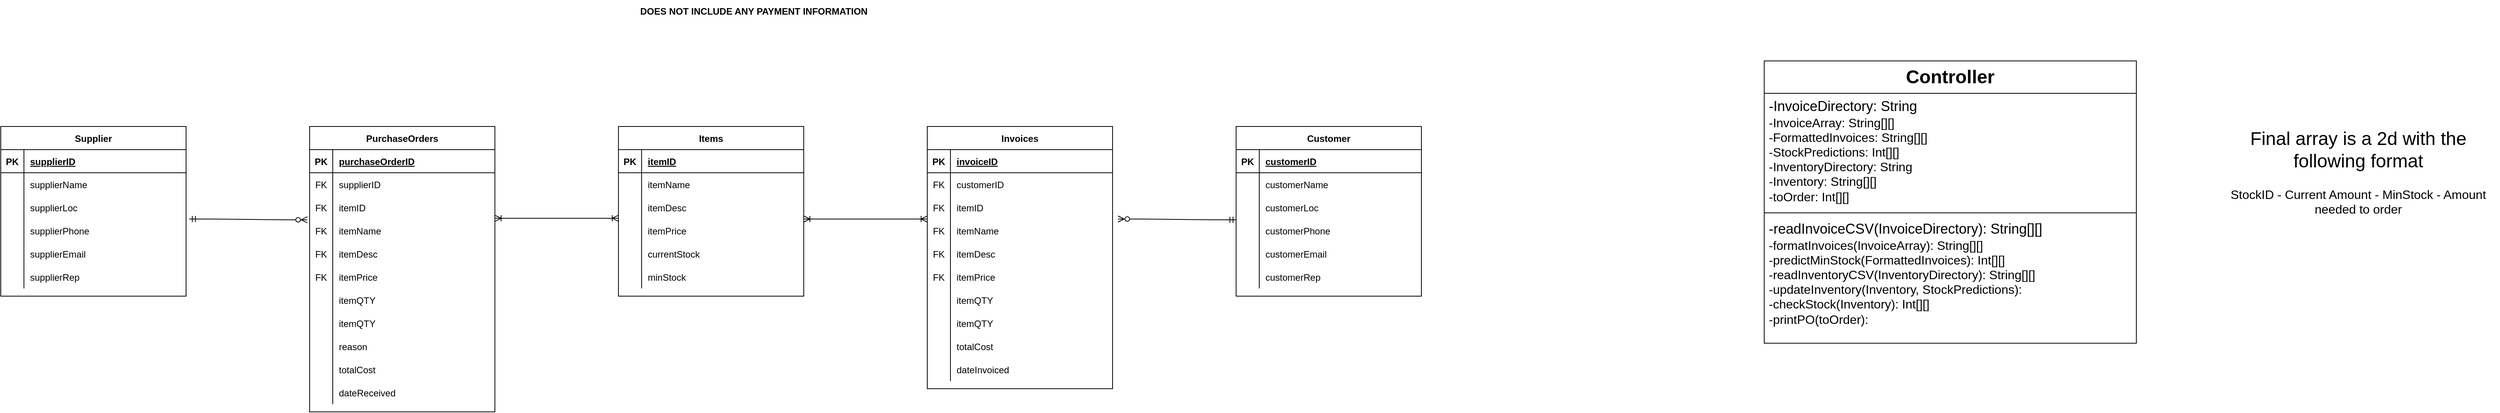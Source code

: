 <mxfile version="24.0.1" type="device">
  <diagram id="R2lEEEUBdFMjLlhIrx00" name="Page-1">
    <mxGraphModel dx="2721" dy="948" grid="0" gridSize="10" guides="1" tooltips="1" connect="1" arrows="1" fold="1" page="0" pageScale="1" pageWidth="850" pageHeight="1100" math="0" shadow="0" extFonts="Permanent Marker^https://fonts.googleapis.com/css?family=Permanent+Marker">
      <root>
        <mxCell id="0" />
        <mxCell id="1" parent="0" />
        <mxCell id="C-vyLk0tnHw3VtMMgP7b-2" value="PurchaseOrders" style="shape=table;startSize=30;container=1;collapsible=1;childLayout=tableLayout;fixedRows=1;rowLines=0;fontStyle=1;align=center;resizeLast=1;" parent="1" vertex="1">
          <mxGeometry x="-200" y="280" width="240" height="370" as="geometry" />
        </mxCell>
        <mxCell id="C-vyLk0tnHw3VtMMgP7b-3" value="" style="shape=partialRectangle;collapsible=0;dropTarget=0;pointerEvents=0;fillColor=none;points=[[0,0.5],[1,0.5]];portConstraint=eastwest;top=0;left=0;right=0;bottom=1;" parent="C-vyLk0tnHw3VtMMgP7b-2" vertex="1">
          <mxGeometry y="30" width="240" height="30" as="geometry" />
        </mxCell>
        <mxCell id="C-vyLk0tnHw3VtMMgP7b-4" value="PK" style="shape=partialRectangle;overflow=hidden;connectable=0;fillColor=none;top=0;left=0;bottom=0;right=0;fontStyle=1;" parent="C-vyLk0tnHw3VtMMgP7b-3" vertex="1">
          <mxGeometry width="30" height="30" as="geometry">
            <mxRectangle width="30" height="30" as="alternateBounds" />
          </mxGeometry>
        </mxCell>
        <mxCell id="C-vyLk0tnHw3VtMMgP7b-5" value="purchaseOrderID" style="shape=partialRectangle;overflow=hidden;connectable=0;fillColor=none;top=0;left=0;bottom=0;right=0;align=left;spacingLeft=6;fontStyle=5;" parent="C-vyLk0tnHw3VtMMgP7b-3" vertex="1">
          <mxGeometry x="30" width="210" height="30" as="geometry">
            <mxRectangle width="210" height="30" as="alternateBounds" />
          </mxGeometry>
        </mxCell>
        <mxCell id="C-vyLk0tnHw3VtMMgP7b-6" value="" style="shape=partialRectangle;collapsible=0;dropTarget=0;pointerEvents=0;fillColor=none;points=[[0,0.5],[1,0.5]];portConstraint=eastwest;top=0;left=0;right=0;bottom=0;" parent="C-vyLk0tnHw3VtMMgP7b-2" vertex="1">
          <mxGeometry y="60" width="240" height="30" as="geometry" />
        </mxCell>
        <mxCell id="C-vyLk0tnHw3VtMMgP7b-7" value="FK" style="shape=partialRectangle;overflow=hidden;connectable=0;fillColor=none;top=0;left=0;bottom=0;right=0;" parent="C-vyLk0tnHw3VtMMgP7b-6" vertex="1">
          <mxGeometry width="30" height="30" as="geometry">
            <mxRectangle width="30" height="30" as="alternateBounds" />
          </mxGeometry>
        </mxCell>
        <mxCell id="C-vyLk0tnHw3VtMMgP7b-8" value="supplierID" style="shape=partialRectangle;overflow=hidden;connectable=0;fillColor=none;top=0;left=0;bottom=0;right=0;align=left;spacingLeft=6;" parent="C-vyLk0tnHw3VtMMgP7b-6" vertex="1">
          <mxGeometry x="30" width="210" height="30" as="geometry">
            <mxRectangle width="210" height="30" as="alternateBounds" />
          </mxGeometry>
        </mxCell>
        <mxCell id="C-vyLk0tnHw3VtMMgP7b-9" value="" style="shape=partialRectangle;collapsible=0;dropTarget=0;pointerEvents=0;fillColor=none;points=[[0,0.5],[1,0.5]];portConstraint=eastwest;top=0;left=0;right=0;bottom=0;" parent="C-vyLk0tnHw3VtMMgP7b-2" vertex="1">
          <mxGeometry y="90" width="240" height="30" as="geometry" />
        </mxCell>
        <mxCell id="C-vyLk0tnHw3VtMMgP7b-10" value="FK" style="shape=partialRectangle;overflow=hidden;connectable=0;fillColor=none;top=0;left=0;bottom=0;right=0;" parent="C-vyLk0tnHw3VtMMgP7b-9" vertex="1">
          <mxGeometry width="30" height="30" as="geometry">
            <mxRectangle width="30" height="30" as="alternateBounds" />
          </mxGeometry>
        </mxCell>
        <mxCell id="C-vyLk0tnHw3VtMMgP7b-11" value="itemID" style="shape=partialRectangle;overflow=hidden;connectable=0;fillColor=none;top=0;left=0;bottom=0;right=0;align=left;spacingLeft=6;" parent="C-vyLk0tnHw3VtMMgP7b-9" vertex="1">
          <mxGeometry x="30" width="210" height="30" as="geometry">
            <mxRectangle width="210" height="30" as="alternateBounds" />
          </mxGeometry>
        </mxCell>
        <mxCell id="b_VB6XZbscGjYe3GEdzz-50" value="" style="shape=partialRectangle;collapsible=0;dropTarget=0;pointerEvents=0;fillColor=none;points=[[0,0.5],[1,0.5]];portConstraint=eastwest;top=0;left=0;right=0;bottom=0;" parent="C-vyLk0tnHw3VtMMgP7b-2" vertex="1">
          <mxGeometry y="120" width="240" height="30" as="geometry" />
        </mxCell>
        <mxCell id="b_VB6XZbscGjYe3GEdzz-51" value="FK" style="shape=partialRectangle;overflow=hidden;connectable=0;fillColor=none;top=0;left=0;bottom=0;right=0;" parent="b_VB6XZbscGjYe3GEdzz-50" vertex="1">
          <mxGeometry width="30" height="30" as="geometry">
            <mxRectangle width="30" height="30" as="alternateBounds" />
          </mxGeometry>
        </mxCell>
        <mxCell id="b_VB6XZbscGjYe3GEdzz-52" value="itemName" style="shape=partialRectangle;overflow=hidden;connectable=0;fillColor=none;top=0;left=0;bottom=0;right=0;align=left;spacingLeft=6;" parent="b_VB6XZbscGjYe3GEdzz-50" vertex="1">
          <mxGeometry x="30" width="210" height="30" as="geometry">
            <mxRectangle width="210" height="30" as="alternateBounds" />
          </mxGeometry>
        </mxCell>
        <mxCell id="b_VB6XZbscGjYe3GEdzz-53" value="" style="shape=partialRectangle;collapsible=0;dropTarget=0;pointerEvents=0;fillColor=none;points=[[0,0.5],[1,0.5]];portConstraint=eastwest;top=0;left=0;right=0;bottom=0;" parent="C-vyLk0tnHw3VtMMgP7b-2" vertex="1">
          <mxGeometry y="150" width="240" height="30" as="geometry" />
        </mxCell>
        <mxCell id="b_VB6XZbscGjYe3GEdzz-54" value="FK" style="shape=partialRectangle;overflow=hidden;connectable=0;fillColor=none;top=0;left=0;bottom=0;right=0;" parent="b_VB6XZbscGjYe3GEdzz-53" vertex="1">
          <mxGeometry width="30" height="30" as="geometry">
            <mxRectangle width="30" height="30" as="alternateBounds" />
          </mxGeometry>
        </mxCell>
        <mxCell id="b_VB6XZbscGjYe3GEdzz-55" value="itemDesc" style="shape=partialRectangle;overflow=hidden;connectable=0;fillColor=none;top=0;left=0;bottom=0;right=0;align=left;spacingLeft=6;" parent="b_VB6XZbscGjYe3GEdzz-53" vertex="1">
          <mxGeometry x="30" width="210" height="30" as="geometry">
            <mxRectangle width="210" height="30" as="alternateBounds" />
          </mxGeometry>
        </mxCell>
        <mxCell id="b_VB6XZbscGjYe3GEdzz-112" value="" style="shape=partialRectangle;collapsible=0;dropTarget=0;pointerEvents=0;fillColor=none;points=[[0,0.5],[1,0.5]];portConstraint=eastwest;top=0;left=0;right=0;bottom=0;" parent="C-vyLk0tnHw3VtMMgP7b-2" vertex="1">
          <mxGeometry y="180" width="240" height="30" as="geometry" />
        </mxCell>
        <mxCell id="b_VB6XZbscGjYe3GEdzz-113" value="FK" style="shape=partialRectangle;overflow=hidden;connectable=0;fillColor=none;top=0;left=0;bottom=0;right=0;" parent="b_VB6XZbscGjYe3GEdzz-112" vertex="1">
          <mxGeometry width="30" height="30" as="geometry">
            <mxRectangle width="30" height="30" as="alternateBounds" />
          </mxGeometry>
        </mxCell>
        <mxCell id="b_VB6XZbscGjYe3GEdzz-114" value="itemPrice" style="shape=partialRectangle;overflow=hidden;connectable=0;fillColor=none;top=0;left=0;bottom=0;right=0;align=left;spacingLeft=6;" parent="b_VB6XZbscGjYe3GEdzz-112" vertex="1">
          <mxGeometry x="30" width="210" height="30" as="geometry">
            <mxRectangle width="210" height="30" as="alternateBounds" />
          </mxGeometry>
        </mxCell>
        <mxCell id="b_VB6XZbscGjYe3GEdzz-56" value="" style="shape=partialRectangle;collapsible=0;dropTarget=0;pointerEvents=0;fillColor=none;points=[[0,0.5],[1,0.5]];portConstraint=eastwest;top=0;left=0;right=0;bottom=0;" parent="C-vyLk0tnHw3VtMMgP7b-2" vertex="1">
          <mxGeometry y="210" width="240" height="30" as="geometry" />
        </mxCell>
        <mxCell id="b_VB6XZbscGjYe3GEdzz-57" value="" style="shape=partialRectangle;overflow=hidden;connectable=0;fillColor=none;top=0;left=0;bottom=0;right=0;" parent="b_VB6XZbscGjYe3GEdzz-56" vertex="1">
          <mxGeometry width="30" height="30" as="geometry">
            <mxRectangle width="30" height="30" as="alternateBounds" />
          </mxGeometry>
        </mxCell>
        <mxCell id="b_VB6XZbscGjYe3GEdzz-58" value="itemQTY" style="shape=partialRectangle;overflow=hidden;connectable=0;fillColor=none;top=0;left=0;bottom=0;right=0;align=left;spacingLeft=6;" parent="b_VB6XZbscGjYe3GEdzz-56" vertex="1">
          <mxGeometry x="30" width="210" height="30" as="geometry">
            <mxRectangle width="210" height="30" as="alternateBounds" />
          </mxGeometry>
        </mxCell>
        <mxCell id="b_VB6XZbscGjYe3GEdzz-59" value="" style="shape=partialRectangle;collapsible=0;dropTarget=0;pointerEvents=0;fillColor=none;points=[[0,0.5],[1,0.5]];portConstraint=eastwest;top=0;left=0;right=0;bottom=0;" parent="C-vyLk0tnHw3VtMMgP7b-2" vertex="1">
          <mxGeometry y="240" width="240" height="30" as="geometry" />
        </mxCell>
        <mxCell id="b_VB6XZbscGjYe3GEdzz-60" value="" style="shape=partialRectangle;overflow=hidden;connectable=0;fillColor=none;top=0;left=0;bottom=0;right=0;" parent="b_VB6XZbscGjYe3GEdzz-59" vertex="1">
          <mxGeometry width="30" height="30" as="geometry">
            <mxRectangle width="30" height="30" as="alternateBounds" />
          </mxGeometry>
        </mxCell>
        <mxCell id="b_VB6XZbscGjYe3GEdzz-61" value="itemQTY" style="shape=partialRectangle;overflow=hidden;connectable=0;fillColor=none;top=0;left=0;bottom=0;right=0;align=left;spacingLeft=6;" parent="b_VB6XZbscGjYe3GEdzz-59" vertex="1">
          <mxGeometry x="30" width="210" height="30" as="geometry">
            <mxRectangle width="210" height="30" as="alternateBounds" />
          </mxGeometry>
        </mxCell>
        <mxCell id="b_VB6XZbscGjYe3GEdzz-62" value="" style="shape=partialRectangle;collapsible=0;dropTarget=0;pointerEvents=0;fillColor=none;points=[[0,0.5],[1,0.5]];portConstraint=eastwest;top=0;left=0;right=0;bottom=0;" parent="C-vyLk0tnHw3VtMMgP7b-2" vertex="1">
          <mxGeometry y="270" width="240" height="30" as="geometry" />
        </mxCell>
        <mxCell id="b_VB6XZbscGjYe3GEdzz-63" value="" style="shape=partialRectangle;overflow=hidden;connectable=0;fillColor=none;top=0;left=0;bottom=0;right=0;" parent="b_VB6XZbscGjYe3GEdzz-62" vertex="1">
          <mxGeometry width="30" height="30" as="geometry">
            <mxRectangle width="30" height="30" as="alternateBounds" />
          </mxGeometry>
        </mxCell>
        <mxCell id="b_VB6XZbscGjYe3GEdzz-64" value="reason" style="shape=partialRectangle;overflow=hidden;connectable=0;fillColor=none;top=0;left=0;bottom=0;right=0;align=left;spacingLeft=6;" parent="b_VB6XZbscGjYe3GEdzz-62" vertex="1">
          <mxGeometry x="30" width="210" height="30" as="geometry">
            <mxRectangle width="210" height="30" as="alternateBounds" />
          </mxGeometry>
        </mxCell>
        <mxCell id="b_VB6XZbscGjYe3GEdzz-115" value="" style="shape=partialRectangle;collapsible=0;dropTarget=0;pointerEvents=0;fillColor=none;points=[[0,0.5],[1,0.5]];portConstraint=eastwest;top=0;left=0;right=0;bottom=0;" parent="C-vyLk0tnHw3VtMMgP7b-2" vertex="1">
          <mxGeometry y="300" width="240" height="30" as="geometry" />
        </mxCell>
        <mxCell id="b_VB6XZbscGjYe3GEdzz-116" value="" style="shape=partialRectangle;overflow=hidden;connectable=0;fillColor=none;top=0;left=0;bottom=0;right=0;" parent="b_VB6XZbscGjYe3GEdzz-115" vertex="1">
          <mxGeometry width="30" height="30" as="geometry">
            <mxRectangle width="30" height="30" as="alternateBounds" />
          </mxGeometry>
        </mxCell>
        <mxCell id="b_VB6XZbscGjYe3GEdzz-117" value="totalCost" style="shape=partialRectangle;overflow=hidden;connectable=0;fillColor=none;top=0;left=0;bottom=0;right=0;align=left;spacingLeft=6;" parent="b_VB6XZbscGjYe3GEdzz-115" vertex="1">
          <mxGeometry x="30" width="210" height="30" as="geometry">
            <mxRectangle width="210" height="30" as="alternateBounds" />
          </mxGeometry>
        </mxCell>
        <mxCell id="b_VB6XZbscGjYe3GEdzz-65" value="" style="shape=partialRectangle;collapsible=0;dropTarget=0;pointerEvents=0;fillColor=none;points=[[0,0.5],[1,0.5]];portConstraint=eastwest;top=0;left=0;right=0;bottom=0;" parent="C-vyLk0tnHw3VtMMgP7b-2" vertex="1">
          <mxGeometry y="330" width="240" height="30" as="geometry" />
        </mxCell>
        <mxCell id="b_VB6XZbscGjYe3GEdzz-66" value="" style="shape=partialRectangle;overflow=hidden;connectable=0;fillColor=none;top=0;left=0;bottom=0;right=0;" parent="b_VB6XZbscGjYe3GEdzz-65" vertex="1">
          <mxGeometry width="30" height="30" as="geometry">
            <mxRectangle width="30" height="30" as="alternateBounds" />
          </mxGeometry>
        </mxCell>
        <mxCell id="b_VB6XZbscGjYe3GEdzz-67" value="dateReceived" style="shape=partialRectangle;overflow=hidden;connectable=0;fillColor=none;top=0;left=0;bottom=0;right=0;align=left;spacingLeft=6;" parent="b_VB6XZbscGjYe3GEdzz-65" vertex="1">
          <mxGeometry x="30" width="210" height="30" as="geometry">
            <mxRectangle width="210" height="30" as="alternateBounds" />
          </mxGeometry>
        </mxCell>
        <mxCell id="C-vyLk0tnHw3VtMMgP7b-13" value="Items" style="shape=table;startSize=30;container=1;collapsible=1;childLayout=tableLayout;fixedRows=1;rowLines=0;fontStyle=1;align=center;resizeLast=1;" parent="1" vertex="1">
          <mxGeometry x="200" y="280" width="240" height="220" as="geometry" />
        </mxCell>
        <mxCell id="C-vyLk0tnHw3VtMMgP7b-14" value="" style="shape=partialRectangle;collapsible=0;dropTarget=0;pointerEvents=0;fillColor=none;points=[[0,0.5],[1,0.5]];portConstraint=eastwest;top=0;left=0;right=0;bottom=1;" parent="C-vyLk0tnHw3VtMMgP7b-13" vertex="1">
          <mxGeometry y="30" width="240" height="30" as="geometry" />
        </mxCell>
        <mxCell id="C-vyLk0tnHw3VtMMgP7b-15" value="PK" style="shape=partialRectangle;overflow=hidden;connectable=0;fillColor=none;top=0;left=0;bottom=0;right=0;fontStyle=1;" parent="C-vyLk0tnHw3VtMMgP7b-14" vertex="1">
          <mxGeometry width="30" height="30" as="geometry">
            <mxRectangle width="30" height="30" as="alternateBounds" />
          </mxGeometry>
        </mxCell>
        <mxCell id="C-vyLk0tnHw3VtMMgP7b-16" value="itemID" style="shape=partialRectangle;overflow=hidden;connectable=0;fillColor=none;top=0;left=0;bottom=0;right=0;align=left;spacingLeft=6;fontStyle=5;" parent="C-vyLk0tnHw3VtMMgP7b-14" vertex="1">
          <mxGeometry x="30" width="210" height="30" as="geometry">
            <mxRectangle width="210" height="30" as="alternateBounds" />
          </mxGeometry>
        </mxCell>
        <mxCell id="C-vyLk0tnHw3VtMMgP7b-17" value="" style="shape=partialRectangle;collapsible=0;dropTarget=0;pointerEvents=0;fillColor=none;points=[[0,0.5],[1,0.5]];portConstraint=eastwest;top=0;left=0;right=0;bottom=0;" parent="C-vyLk0tnHw3VtMMgP7b-13" vertex="1">
          <mxGeometry y="60" width="240" height="30" as="geometry" />
        </mxCell>
        <mxCell id="C-vyLk0tnHw3VtMMgP7b-18" value="" style="shape=partialRectangle;overflow=hidden;connectable=0;fillColor=none;top=0;left=0;bottom=0;right=0;" parent="C-vyLk0tnHw3VtMMgP7b-17" vertex="1">
          <mxGeometry width="30" height="30" as="geometry">
            <mxRectangle width="30" height="30" as="alternateBounds" />
          </mxGeometry>
        </mxCell>
        <mxCell id="C-vyLk0tnHw3VtMMgP7b-19" value="itemName" style="shape=partialRectangle;overflow=hidden;connectable=0;fillColor=none;top=0;left=0;bottom=0;right=0;align=left;spacingLeft=6;" parent="C-vyLk0tnHw3VtMMgP7b-17" vertex="1">
          <mxGeometry x="30" width="210" height="30" as="geometry">
            <mxRectangle width="210" height="30" as="alternateBounds" />
          </mxGeometry>
        </mxCell>
        <mxCell id="C-vyLk0tnHw3VtMMgP7b-20" value="" style="shape=partialRectangle;collapsible=0;dropTarget=0;pointerEvents=0;fillColor=none;points=[[0,0.5],[1,0.5]];portConstraint=eastwest;top=0;left=0;right=0;bottom=0;" parent="C-vyLk0tnHw3VtMMgP7b-13" vertex="1">
          <mxGeometry y="90" width="240" height="30" as="geometry" />
        </mxCell>
        <mxCell id="C-vyLk0tnHw3VtMMgP7b-21" value="" style="shape=partialRectangle;overflow=hidden;connectable=0;fillColor=none;top=0;left=0;bottom=0;right=0;" parent="C-vyLk0tnHw3VtMMgP7b-20" vertex="1">
          <mxGeometry width="30" height="30" as="geometry">
            <mxRectangle width="30" height="30" as="alternateBounds" />
          </mxGeometry>
        </mxCell>
        <mxCell id="C-vyLk0tnHw3VtMMgP7b-22" value="itemDesc" style="shape=partialRectangle;overflow=hidden;connectable=0;fillColor=none;top=0;left=0;bottom=0;right=0;align=left;spacingLeft=6;" parent="C-vyLk0tnHw3VtMMgP7b-20" vertex="1">
          <mxGeometry x="30" width="210" height="30" as="geometry">
            <mxRectangle width="210" height="30" as="alternateBounds" />
          </mxGeometry>
        </mxCell>
        <mxCell id="b_VB6XZbscGjYe3GEdzz-109" value="" style="shape=partialRectangle;collapsible=0;dropTarget=0;pointerEvents=0;fillColor=none;points=[[0,0.5],[1,0.5]];portConstraint=eastwest;top=0;left=0;right=0;bottom=0;" parent="C-vyLk0tnHw3VtMMgP7b-13" vertex="1">
          <mxGeometry y="120" width="240" height="30" as="geometry" />
        </mxCell>
        <mxCell id="b_VB6XZbscGjYe3GEdzz-110" value="" style="shape=partialRectangle;overflow=hidden;connectable=0;fillColor=none;top=0;left=0;bottom=0;right=0;" parent="b_VB6XZbscGjYe3GEdzz-109" vertex="1">
          <mxGeometry width="30" height="30" as="geometry">
            <mxRectangle width="30" height="30" as="alternateBounds" />
          </mxGeometry>
        </mxCell>
        <mxCell id="b_VB6XZbscGjYe3GEdzz-111" value="itemPrice" style="shape=partialRectangle;overflow=hidden;connectable=0;fillColor=none;top=0;left=0;bottom=0;right=0;align=left;spacingLeft=6;" parent="b_VB6XZbscGjYe3GEdzz-109" vertex="1">
          <mxGeometry x="30" width="210" height="30" as="geometry">
            <mxRectangle width="210" height="30" as="alternateBounds" />
          </mxGeometry>
        </mxCell>
        <mxCell id="b_VB6XZbscGjYe3GEdzz-15" value="" style="shape=partialRectangle;collapsible=0;dropTarget=0;pointerEvents=0;fillColor=none;points=[[0,0.5],[1,0.5]];portConstraint=eastwest;top=0;left=0;right=0;bottom=0;" parent="C-vyLk0tnHw3VtMMgP7b-13" vertex="1">
          <mxGeometry y="150" width="240" height="30" as="geometry" />
        </mxCell>
        <mxCell id="b_VB6XZbscGjYe3GEdzz-16" value="" style="shape=partialRectangle;overflow=hidden;connectable=0;fillColor=none;top=0;left=0;bottom=0;right=0;" parent="b_VB6XZbscGjYe3GEdzz-15" vertex="1">
          <mxGeometry width="30" height="30" as="geometry">
            <mxRectangle width="30" height="30" as="alternateBounds" />
          </mxGeometry>
        </mxCell>
        <mxCell id="b_VB6XZbscGjYe3GEdzz-17" value="currentStock" style="shape=partialRectangle;overflow=hidden;connectable=0;fillColor=none;top=0;left=0;bottom=0;right=0;align=left;spacingLeft=6;" parent="b_VB6XZbscGjYe3GEdzz-15" vertex="1">
          <mxGeometry x="30" width="210" height="30" as="geometry">
            <mxRectangle width="210" height="30" as="alternateBounds" />
          </mxGeometry>
        </mxCell>
        <mxCell id="b_VB6XZbscGjYe3GEdzz-18" value="" style="shape=partialRectangle;collapsible=0;dropTarget=0;pointerEvents=0;fillColor=none;points=[[0,0.5],[1,0.5]];portConstraint=eastwest;top=0;left=0;right=0;bottom=0;" parent="C-vyLk0tnHw3VtMMgP7b-13" vertex="1">
          <mxGeometry y="180" width="240" height="30" as="geometry" />
        </mxCell>
        <mxCell id="b_VB6XZbscGjYe3GEdzz-19" value="" style="shape=partialRectangle;overflow=hidden;connectable=0;fillColor=none;top=0;left=0;bottom=0;right=0;" parent="b_VB6XZbscGjYe3GEdzz-18" vertex="1">
          <mxGeometry width="30" height="30" as="geometry">
            <mxRectangle width="30" height="30" as="alternateBounds" />
          </mxGeometry>
        </mxCell>
        <mxCell id="b_VB6XZbscGjYe3GEdzz-20" value="minStock" style="shape=partialRectangle;overflow=hidden;connectable=0;fillColor=none;top=0;left=0;bottom=0;right=0;align=left;spacingLeft=6;" parent="b_VB6XZbscGjYe3GEdzz-18" vertex="1">
          <mxGeometry x="30" width="210" height="30" as="geometry">
            <mxRectangle width="210" height="30" as="alternateBounds" />
          </mxGeometry>
        </mxCell>
        <mxCell id="b_VB6XZbscGjYe3GEdzz-21" value="Customer" style="shape=table;startSize=30;container=1;collapsible=1;childLayout=tableLayout;fixedRows=1;rowLines=0;fontStyle=1;align=center;resizeLast=1;" parent="1" vertex="1">
          <mxGeometry x="1000" y="280" width="240" height="220" as="geometry" />
        </mxCell>
        <mxCell id="b_VB6XZbscGjYe3GEdzz-22" value="" style="shape=partialRectangle;collapsible=0;dropTarget=0;pointerEvents=0;fillColor=none;points=[[0,0.5],[1,0.5]];portConstraint=eastwest;top=0;left=0;right=0;bottom=1;" parent="b_VB6XZbscGjYe3GEdzz-21" vertex="1">
          <mxGeometry y="30" width="240" height="30" as="geometry" />
        </mxCell>
        <mxCell id="b_VB6XZbscGjYe3GEdzz-23" value="PK" style="shape=partialRectangle;overflow=hidden;connectable=0;fillColor=none;top=0;left=0;bottom=0;right=0;fontStyle=1;" parent="b_VB6XZbscGjYe3GEdzz-22" vertex="1">
          <mxGeometry width="30" height="30" as="geometry">
            <mxRectangle width="30" height="30" as="alternateBounds" />
          </mxGeometry>
        </mxCell>
        <mxCell id="b_VB6XZbscGjYe3GEdzz-24" value="customerID" style="shape=partialRectangle;overflow=hidden;connectable=0;fillColor=none;top=0;left=0;bottom=0;right=0;align=left;spacingLeft=6;fontStyle=5;" parent="b_VB6XZbscGjYe3GEdzz-22" vertex="1">
          <mxGeometry x="30" width="210" height="30" as="geometry">
            <mxRectangle width="210" height="30" as="alternateBounds" />
          </mxGeometry>
        </mxCell>
        <mxCell id="b_VB6XZbscGjYe3GEdzz-25" value="" style="shape=partialRectangle;collapsible=0;dropTarget=0;pointerEvents=0;fillColor=none;points=[[0,0.5],[1,0.5]];portConstraint=eastwest;top=0;left=0;right=0;bottom=0;" parent="b_VB6XZbscGjYe3GEdzz-21" vertex="1">
          <mxGeometry y="60" width="240" height="30" as="geometry" />
        </mxCell>
        <mxCell id="b_VB6XZbscGjYe3GEdzz-26" value="" style="shape=partialRectangle;overflow=hidden;connectable=0;fillColor=none;top=0;left=0;bottom=0;right=0;" parent="b_VB6XZbscGjYe3GEdzz-25" vertex="1">
          <mxGeometry width="30" height="30" as="geometry">
            <mxRectangle width="30" height="30" as="alternateBounds" />
          </mxGeometry>
        </mxCell>
        <mxCell id="b_VB6XZbscGjYe3GEdzz-27" value="customerName" style="shape=partialRectangle;overflow=hidden;connectable=0;fillColor=none;top=0;left=0;bottom=0;right=0;align=left;spacingLeft=6;" parent="b_VB6XZbscGjYe3GEdzz-25" vertex="1">
          <mxGeometry x="30" width="210" height="30" as="geometry">
            <mxRectangle width="210" height="30" as="alternateBounds" />
          </mxGeometry>
        </mxCell>
        <mxCell id="b_VB6XZbscGjYe3GEdzz-96" value="" style="shape=partialRectangle;collapsible=0;dropTarget=0;pointerEvents=0;fillColor=none;points=[[0,0.5],[1,0.5]];portConstraint=eastwest;top=0;left=0;right=0;bottom=0;" parent="b_VB6XZbscGjYe3GEdzz-21" vertex="1">
          <mxGeometry y="90" width="240" height="30" as="geometry" />
        </mxCell>
        <mxCell id="b_VB6XZbscGjYe3GEdzz-97" value="" style="shape=partialRectangle;overflow=hidden;connectable=0;fillColor=none;top=0;left=0;bottom=0;right=0;" parent="b_VB6XZbscGjYe3GEdzz-96" vertex="1">
          <mxGeometry width="30" height="30" as="geometry">
            <mxRectangle width="30" height="30" as="alternateBounds" />
          </mxGeometry>
        </mxCell>
        <mxCell id="b_VB6XZbscGjYe3GEdzz-98" value="customerLoc" style="shape=partialRectangle;overflow=hidden;connectable=0;fillColor=none;top=0;left=0;bottom=0;right=0;align=left;spacingLeft=6;" parent="b_VB6XZbscGjYe3GEdzz-96" vertex="1">
          <mxGeometry x="30" width="210" height="30" as="geometry">
            <mxRectangle width="210" height="30" as="alternateBounds" />
          </mxGeometry>
        </mxCell>
        <mxCell id="b_VB6XZbscGjYe3GEdzz-99" value="" style="shape=partialRectangle;collapsible=0;dropTarget=0;pointerEvents=0;fillColor=none;points=[[0,0.5],[1,0.5]];portConstraint=eastwest;top=0;left=0;right=0;bottom=0;" parent="b_VB6XZbscGjYe3GEdzz-21" vertex="1">
          <mxGeometry y="120" width="240" height="30" as="geometry" />
        </mxCell>
        <mxCell id="b_VB6XZbscGjYe3GEdzz-100" value="" style="shape=partialRectangle;overflow=hidden;connectable=0;fillColor=none;top=0;left=0;bottom=0;right=0;" parent="b_VB6XZbscGjYe3GEdzz-99" vertex="1">
          <mxGeometry width="30" height="30" as="geometry">
            <mxRectangle width="30" height="30" as="alternateBounds" />
          </mxGeometry>
        </mxCell>
        <mxCell id="b_VB6XZbscGjYe3GEdzz-101" value="customerPhone" style="shape=partialRectangle;overflow=hidden;connectable=0;fillColor=none;top=0;left=0;bottom=0;right=0;align=left;spacingLeft=6;" parent="b_VB6XZbscGjYe3GEdzz-99" vertex="1">
          <mxGeometry x="30" width="210" height="30" as="geometry">
            <mxRectangle width="210" height="30" as="alternateBounds" />
          </mxGeometry>
        </mxCell>
        <mxCell id="b_VB6XZbscGjYe3GEdzz-102" value="" style="shape=partialRectangle;collapsible=0;dropTarget=0;pointerEvents=0;fillColor=none;points=[[0,0.5],[1,0.5]];portConstraint=eastwest;top=0;left=0;right=0;bottom=0;" parent="b_VB6XZbscGjYe3GEdzz-21" vertex="1">
          <mxGeometry y="150" width="240" height="30" as="geometry" />
        </mxCell>
        <mxCell id="b_VB6XZbscGjYe3GEdzz-103" value="" style="shape=partialRectangle;overflow=hidden;connectable=0;fillColor=none;top=0;left=0;bottom=0;right=0;" parent="b_VB6XZbscGjYe3GEdzz-102" vertex="1">
          <mxGeometry width="30" height="30" as="geometry">
            <mxRectangle width="30" height="30" as="alternateBounds" />
          </mxGeometry>
        </mxCell>
        <mxCell id="b_VB6XZbscGjYe3GEdzz-104" value="customerEmail" style="shape=partialRectangle;overflow=hidden;connectable=0;fillColor=none;top=0;left=0;bottom=0;right=0;align=left;spacingLeft=6;" parent="b_VB6XZbscGjYe3GEdzz-102" vertex="1">
          <mxGeometry x="30" width="210" height="30" as="geometry">
            <mxRectangle width="210" height="30" as="alternateBounds" />
          </mxGeometry>
        </mxCell>
        <mxCell id="b_VB6XZbscGjYe3GEdzz-105" value="" style="shape=partialRectangle;collapsible=0;dropTarget=0;pointerEvents=0;fillColor=none;points=[[0,0.5],[1,0.5]];portConstraint=eastwest;top=0;left=0;right=0;bottom=0;" parent="b_VB6XZbscGjYe3GEdzz-21" vertex="1">
          <mxGeometry y="180" width="240" height="30" as="geometry" />
        </mxCell>
        <mxCell id="b_VB6XZbscGjYe3GEdzz-106" value="" style="shape=partialRectangle;overflow=hidden;connectable=0;fillColor=none;top=0;left=0;bottom=0;right=0;" parent="b_VB6XZbscGjYe3GEdzz-105" vertex="1">
          <mxGeometry width="30" height="30" as="geometry">
            <mxRectangle width="30" height="30" as="alternateBounds" />
          </mxGeometry>
        </mxCell>
        <mxCell id="b_VB6XZbscGjYe3GEdzz-107" value="customerRep" style="shape=partialRectangle;overflow=hidden;connectable=0;fillColor=none;top=0;left=0;bottom=0;right=0;align=left;spacingLeft=6;" parent="b_VB6XZbscGjYe3GEdzz-105" vertex="1">
          <mxGeometry x="30" width="210" height="30" as="geometry">
            <mxRectangle width="210" height="30" as="alternateBounds" />
          </mxGeometry>
        </mxCell>
        <mxCell id="b_VB6XZbscGjYe3GEdzz-28" value="Supplier" style="shape=table;startSize=30;container=1;collapsible=1;childLayout=tableLayout;fixedRows=1;rowLines=0;fontStyle=1;align=center;resizeLast=1;" parent="1" vertex="1">
          <mxGeometry x="-600" y="280" width="240" height="220" as="geometry" />
        </mxCell>
        <mxCell id="b_VB6XZbscGjYe3GEdzz-29" value="" style="shape=partialRectangle;collapsible=0;dropTarget=0;pointerEvents=0;fillColor=none;points=[[0,0.5],[1,0.5]];portConstraint=eastwest;top=0;left=0;right=0;bottom=1;" parent="b_VB6XZbscGjYe3GEdzz-28" vertex="1">
          <mxGeometry y="30" width="240" height="30" as="geometry" />
        </mxCell>
        <mxCell id="b_VB6XZbscGjYe3GEdzz-30" value="PK" style="shape=partialRectangle;overflow=hidden;connectable=0;fillColor=none;top=0;left=0;bottom=0;right=0;fontStyle=1;" parent="b_VB6XZbscGjYe3GEdzz-29" vertex="1">
          <mxGeometry width="30" height="30" as="geometry">
            <mxRectangle width="30" height="30" as="alternateBounds" />
          </mxGeometry>
        </mxCell>
        <mxCell id="b_VB6XZbscGjYe3GEdzz-31" value="supplierID" style="shape=partialRectangle;overflow=hidden;connectable=0;fillColor=none;top=0;left=0;bottom=0;right=0;align=left;spacingLeft=6;fontStyle=5;" parent="b_VB6XZbscGjYe3GEdzz-29" vertex="1">
          <mxGeometry x="30" width="210" height="30" as="geometry">
            <mxRectangle width="210" height="30" as="alternateBounds" />
          </mxGeometry>
        </mxCell>
        <mxCell id="b_VB6XZbscGjYe3GEdzz-32" value="" style="shape=partialRectangle;collapsible=0;dropTarget=0;pointerEvents=0;fillColor=none;points=[[0,0.5],[1,0.5]];portConstraint=eastwest;top=0;left=0;right=0;bottom=0;" parent="b_VB6XZbscGjYe3GEdzz-28" vertex="1">
          <mxGeometry y="60" width="240" height="30" as="geometry" />
        </mxCell>
        <mxCell id="b_VB6XZbscGjYe3GEdzz-33" value="" style="shape=partialRectangle;overflow=hidden;connectable=0;fillColor=none;top=0;left=0;bottom=0;right=0;" parent="b_VB6XZbscGjYe3GEdzz-32" vertex="1">
          <mxGeometry width="30" height="30" as="geometry">
            <mxRectangle width="30" height="30" as="alternateBounds" />
          </mxGeometry>
        </mxCell>
        <mxCell id="b_VB6XZbscGjYe3GEdzz-34" value="supplierName" style="shape=partialRectangle;overflow=hidden;connectable=0;fillColor=none;top=0;left=0;bottom=0;right=0;align=left;spacingLeft=6;" parent="b_VB6XZbscGjYe3GEdzz-32" vertex="1">
          <mxGeometry x="30" width="210" height="30" as="geometry">
            <mxRectangle width="210" height="30" as="alternateBounds" />
          </mxGeometry>
        </mxCell>
        <mxCell id="b_VB6XZbscGjYe3GEdzz-68" value="" style="shape=partialRectangle;collapsible=0;dropTarget=0;pointerEvents=0;fillColor=none;points=[[0,0.5],[1,0.5]];portConstraint=eastwest;top=0;left=0;right=0;bottom=0;" parent="b_VB6XZbscGjYe3GEdzz-28" vertex="1">
          <mxGeometry y="90" width="240" height="30" as="geometry" />
        </mxCell>
        <mxCell id="b_VB6XZbscGjYe3GEdzz-69" value="" style="shape=partialRectangle;overflow=hidden;connectable=0;fillColor=none;top=0;left=0;bottom=0;right=0;" parent="b_VB6XZbscGjYe3GEdzz-68" vertex="1">
          <mxGeometry width="30" height="30" as="geometry">
            <mxRectangle width="30" height="30" as="alternateBounds" />
          </mxGeometry>
        </mxCell>
        <mxCell id="b_VB6XZbscGjYe3GEdzz-70" value="supplierLoc" style="shape=partialRectangle;overflow=hidden;connectable=0;fillColor=none;top=0;left=0;bottom=0;right=0;align=left;spacingLeft=6;" parent="b_VB6XZbscGjYe3GEdzz-68" vertex="1">
          <mxGeometry x="30" width="210" height="30" as="geometry">
            <mxRectangle width="210" height="30" as="alternateBounds" />
          </mxGeometry>
        </mxCell>
        <mxCell id="b_VB6XZbscGjYe3GEdzz-71" value="" style="shape=partialRectangle;collapsible=0;dropTarget=0;pointerEvents=0;fillColor=none;points=[[0,0.5],[1,0.5]];portConstraint=eastwest;top=0;left=0;right=0;bottom=0;" parent="b_VB6XZbscGjYe3GEdzz-28" vertex="1">
          <mxGeometry y="120" width="240" height="30" as="geometry" />
        </mxCell>
        <mxCell id="b_VB6XZbscGjYe3GEdzz-72" value="" style="shape=partialRectangle;overflow=hidden;connectable=0;fillColor=none;top=0;left=0;bottom=0;right=0;" parent="b_VB6XZbscGjYe3GEdzz-71" vertex="1">
          <mxGeometry width="30" height="30" as="geometry">
            <mxRectangle width="30" height="30" as="alternateBounds" />
          </mxGeometry>
        </mxCell>
        <mxCell id="b_VB6XZbscGjYe3GEdzz-73" value="supplierPhone" style="shape=partialRectangle;overflow=hidden;connectable=0;fillColor=none;top=0;left=0;bottom=0;right=0;align=left;spacingLeft=6;" parent="b_VB6XZbscGjYe3GEdzz-71" vertex="1">
          <mxGeometry x="30" width="210" height="30" as="geometry">
            <mxRectangle width="210" height="30" as="alternateBounds" />
          </mxGeometry>
        </mxCell>
        <mxCell id="b_VB6XZbscGjYe3GEdzz-74" value="" style="shape=partialRectangle;collapsible=0;dropTarget=0;pointerEvents=0;fillColor=none;points=[[0,0.5],[1,0.5]];portConstraint=eastwest;top=0;left=0;right=0;bottom=0;" parent="b_VB6XZbscGjYe3GEdzz-28" vertex="1">
          <mxGeometry y="150" width="240" height="30" as="geometry" />
        </mxCell>
        <mxCell id="b_VB6XZbscGjYe3GEdzz-75" value="" style="shape=partialRectangle;overflow=hidden;connectable=0;fillColor=none;top=0;left=0;bottom=0;right=0;" parent="b_VB6XZbscGjYe3GEdzz-74" vertex="1">
          <mxGeometry width="30" height="30" as="geometry">
            <mxRectangle width="30" height="30" as="alternateBounds" />
          </mxGeometry>
        </mxCell>
        <mxCell id="b_VB6XZbscGjYe3GEdzz-76" value="supplierEmail" style="shape=partialRectangle;overflow=hidden;connectable=0;fillColor=none;top=0;left=0;bottom=0;right=0;align=left;spacingLeft=6;" parent="b_VB6XZbscGjYe3GEdzz-74" vertex="1">
          <mxGeometry x="30" width="210" height="30" as="geometry">
            <mxRectangle width="210" height="30" as="alternateBounds" />
          </mxGeometry>
        </mxCell>
        <mxCell id="b_VB6XZbscGjYe3GEdzz-93" value="" style="shape=partialRectangle;collapsible=0;dropTarget=0;pointerEvents=0;fillColor=none;points=[[0,0.5],[1,0.5]];portConstraint=eastwest;top=0;left=0;right=0;bottom=0;" parent="b_VB6XZbscGjYe3GEdzz-28" vertex="1">
          <mxGeometry y="180" width="240" height="30" as="geometry" />
        </mxCell>
        <mxCell id="b_VB6XZbscGjYe3GEdzz-94" value="" style="shape=partialRectangle;overflow=hidden;connectable=0;fillColor=none;top=0;left=0;bottom=0;right=0;" parent="b_VB6XZbscGjYe3GEdzz-93" vertex="1">
          <mxGeometry width="30" height="30" as="geometry">
            <mxRectangle width="30" height="30" as="alternateBounds" />
          </mxGeometry>
        </mxCell>
        <mxCell id="b_VB6XZbscGjYe3GEdzz-95" value="supplierRep" style="shape=partialRectangle;overflow=hidden;connectable=0;fillColor=none;top=0;left=0;bottom=0;right=0;align=left;spacingLeft=6;" parent="b_VB6XZbscGjYe3GEdzz-93" vertex="1">
          <mxGeometry x="30" width="210" height="30" as="geometry">
            <mxRectangle width="210" height="30" as="alternateBounds" />
          </mxGeometry>
        </mxCell>
        <mxCell id="b_VB6XZbscGjYe3GEdzz-108" value="&lt;b&gt;DOES NOT INCLUDE ANY PAYMENT INFORMATION&lt;/b&gt;" style="text;html=1;align=center;verticalAlign=middle;whiteSpace=wrap;rounded=0;" parent="1" vertex="1">
          <mxGeometry x="140" y="116" width="471" height="30" as="geometry" />
        </mxCell>
        <mxCell id="b_VB6XZbscGjYe3GEdzz-118" value="Invoices" style="shape=table;startSize=30;container=1;collapsible=1;childLayout=tableLayout;fixedRows=1;rowLines=0;fontStyle=1;align=center;resizeLast=1;" parent="1" vertex="1">
          <mxGeometry x="600" y="280" width="240" height="340" as="geometry" />
        </mxCell>
        <mxCell id="b_VB6XZbscGjYe3GEdzz-119" value="" style="shape=partialRectangle;collapsible=0;dropTarget=0;pointerEvents=0;fillColor=none;points=[[0,0.5],[1,0.5]];portConstraint=eastwest;top=0;left=0;right=0;bottom=1;" parent="b_VB6XZbscGjYe3GEdzz-118" vertex="1">
          <mxGeometry y="30" width="240" height="30" as="geometry" />
        </mxCell>
        <mxCell id="b_VB6XZbscGjYe3GEdzz-120" value="PK" style="shape=partialRectangle;overflow=hidden;connectable=0;fillColor=none;top=0;left=0;bottom=0;right=0;fontStyle=1;" parent="b_VB6XZbscGjYe3GEdzz-119" vertex="1">
          <mxGeometry width="30" height="30" as="geometry">
            <mxRectangle width="30" height="30" as="alternateBounds" />
          </mxGeometry>
        </mxCell>
        <mxCell id="b_VB6XZbscGjYe3GEdzz-121" value="invoiceID" style="shape=partialRectangle;overflow=hidden;connectable=0;fillColor=none;top=0;left=0;bottom=0;right=0;align=left;spacingLeft=6;fontStyle=5;" parent="b_VB6XZbscGjYe3GEdzz-119" vertex="1">
          <mxGeometry x="30" width="210" height="30" as="geometry">
            <mxRectangle width="210" height="30" as="alternateBounds" />
          </mxGeometry>
        </mxCell>
        <mxCell id="b_VB6XZbscGjYe3GEdzz-122" value="" style="shape=partialRectangle;collapsible=0;dropTarget=0;pointerEvents=0;fillColor=none;points=[[0,0.5],[1,0.5]];portConstraint=eastwest;top=0;left=0;right=0;bottom=0;" parent="b_VB6XZbscGjYe3GEdzz-118" vertex="1">
          <mxGeometry y="60" width="240" height="30" as="geometry" />
        </mxCell>
        <mxCell id="b_VB6XZbscGjYe3GEdzz-123" value="FK" style="shape=partialRectangle;overflow=hidden;connectable=0;fillColor=none;top=0;left=0;bottom=0;right=0;" parent="b_VB6XZbscGjYe3GEdzz-122" vertex="1">
          <mxGeometry width="30" height="30" as="geometry">
            <mxRectangle width="30" height="30" as="alternateBounds" />
          </mxGeometry>
        </mxCell>
        <mxCell id="b_VB6XZbscGjYe3GEdzz-124" value="customerID" style="shape=partialRectangle;overflow=hidden;connectable=0;fillColor=none;top=0;left=0;bottom=0;right=0;align=left;spacingLeft=6;" parent="b_VB6XZbscGjYe3GEdzz-122" vertex="1">
          <mxGeometry x="30" width="210" height="30" as="geometry">
            <mxRectangle width="210" height="30" as="alternateBounds" />
          </mxGeometry>
        </mxCell>
        <mxCell id="b_VB6XZbscGjYe3GEdzz-125" value="" style="shape=partialRectangle;collapsible=0;dropTarget=0;pointerEvents=0;fillColor=none;points=[[0,0.5],[1,0.5]];portConstraint=eastwest;top=0;left=0;right=0;bottom=0;" parent="b_VB6XZbscGjYe3GEdzz-118" vertex="1">
          <mxGeometry y="90" width="240" height="30" as="geometry" />
        </mxCell>
        <mxCell id="b_VB6XZbscGjYe3GEdzz-126" value="FK" style="shape=partialRectangle;overflow=hidden;connectable=0;fillColor=none;top=0;left=0;bottom=0;right=0;" parent="b_VB6XZbscGjYe3GEdzz-125" vertex="1">
          <mxGeometry width="30" height="30" as="geometry">
            <mxRectangle width="30" height="30" as="alternateBounds" />
          </mxGeometry>
        </mxCell>
        <mxCell id="b_VB6XZbscGjYe3GEdzz-127" value="itemID" style="shape=partialRectangle;overflow=hidden;connectable=0;fillColor=none;top=0;left=0;bottom=0;right=0;align=left;spacingLeft=6;" parent="b_VB6XZbscGjYe3GEdzz-125" vertex="1">
          <mxGeometry x="30" width="210" height="30" as="geometry">
            <mxRectangle width="210" height="30" as="alternateBounds" />
          </mxGeometry>
        </mxCell>
        <mxCell id="b_VB6XZbscGjYe3GEdzz-128" value="" style="shape=partialRectangle;collapsible=0;dropTarget=0;pointerEvents=0;fillColor=none;points=[[0,0.5],[1,0.5]];portConstraint=eastwest;top=0;left=0;right=0;bottom=0;" parent="b_VB6XZbscGjYe3GEdzz-118" vertex="1">
          <mxGeometry y="120" width="240" height="30" as="geometry" />
        </mxCell>
        <mxCell id="b_VB6XZbscGjYe3GEdzz-129" value="FK" style="shape=partialRectangle;overflow=hidden;connectable=0;fillColor=none;top=0;left=0;bottom=0;right=0;" parent="b_VB6XZbscGjYe3GEdzz-128" vertex="1">
          <mxGeometry width="30" height="30" as="geometry">
            <mxRectangle width="30" height="30" as="alternateBounds" />
          </mxGeometry>
        </mxCell>
        <mxCell id="b_VB6XZbscGjYe3GEdzz-130" value="itemName" style="shape=partialRectangle;overflow=hidden;connectable=0;fillColor=none;top=0;left=0;bottom=0;right=0;align=left;spacingLeft=6;" parent="b_VB6XZbscGjYe3GEdzz-128" vertex="1">
          <mxGeometry x="30" width="210" height="30" as="geometry">
            <mxRectangle width="210" height="30" as="alternateBounds" />
          </mxGeometry>
        </mxCell>
        <mxCell id="b_VB6XZbscGjYe3GEdzz-131" value="" style="shape=partialRectangle;collapsible=0;dropTarget=0;pointerEvents=0;fillColor=none;points=[[0,0.5],[1,0.5]];portConstraint=eastwest;top=0;left=0;right=0;bottom=0;" parent="b_VB6XZbscGjYe3GEdzz-118" vertex="1">
          <mxGeometry y="150" width="240" height="30" as="geometry" />
        </mxCell>
        <mxCell id="b_VB6XZbscGjYe3GEdzz-132" value="FK" style="shape=partialRectangle;overflow=hidden;connectable=0;fillColor=none;top=0;left=0;bottom=0;right=0;" parent="b_VB6XZbscGjYe3GEdzz-131" vertex="1">
          <mxGeometry width="30" height="30" as="geometry">
            <mxRectangle width="30" height="30" as="alternateBounds" />
          </mxGeometry>
        </mxCell>
        <mxCell id="b_VB6XZbscGjYe3GEdzz-133" value="itemDesc" style="shape=partialRectangle;overflow=hidden;connectable=0;fillColor=none;top=0;left=0;bottom=0;right=0;align=left;spacingLeft=6;" parent="b_VB6XZbscGjYe3GEdzz-131" vertex="1">
          <mxGeometry x="30" width="210" height="30" as="geometry">
            <mxRectangle width="210" height="30" as="alternateBounds" />
          </mxGeometry>
        </mxCell>
        <mxCell id="b_VB6XZbscGjYe3GEdzz-134" value="" style="shape=partialRectangle;collapsible=0;dropTarget=0;pointerEvents=0;fillColor=none;points=[[0,0.5],[1,0.5]];portConstraint=eastwest;top=0;left=0;right=0;bottom=0;" parent="b_VB6XZbscGjYe3GEdzz-118" vertex="1">
          <mxGeometry y="180" width="240" height="30" as="geometry" />
        </mxCell>
        <mxCell id="b_VB6XZbscGjYe3GEdzz-135" value="FK" style="shape=partialRectangle;overflow=hidden;connectable=0;fillColor=none;top=0;left=0;bottom=0;right=0;" parent="b_VB6XZbscGjYe3GEdzz-134" vertex="1">
          <mxGeometry width="30" height="30" as="geometry">
            <mxRectangle width="30" height="30" as="alternateBounds" />
          </mxGeometry>
        </mxCell>
        <mxCell id="b_VB6XZbscGjYe3GEdzz-136" value="itemPrice" style="shape=partialRectangle;overflow=hidden;connectable=0;fillColor=none;top=0;left=0;bottom=0;right=0;align=left;spacingLeft=6;" parent="b_VB6XZbscGjYe3GEdzz-134" vertex="1">
          <mxGeometry x="30" width="210" height="30" as="geometry">
            <mxRectangle width="210" height="30" as="alternateBounds" />
          </mxGeometry>
        </mxCell>
        <mxCell id="b_VB6XZbscGjYe3GEdzz-137" value="" style="shape=partialRectangle;collapsible=0;dropTarget=0;pointerEvents=0;fillColor=none;points=[[0,0.5],[1,0.5]];portConstraint=eastwest;top=0;left=0;right=0;bottom=0;" parent="b_VB6XZbscGjYe3GEdzz-118" vertex="1">
          <mxGeometry y="210" width="240" height="30" as="geometry" />
        </mxCell>
        <mxCell id="b_VB6XZbscGjYe3GEdzz-138" value="" style="shape=partialRectangle;overflow=hidden;connectable=0;fillColor=none;top=0;left=0;bottom=0;right=0;" parent="b_VB6XZbscGjYe3GEdzz-137" vertex="1">
          <mxGeometry width="30" height="30" as="geometry">
            <mxRectangle width="30" height="30" as="alternateBounds" />
          </mxGeometry>
        </mxCell>
        <mxCell id="b_VB6XZbscGjYe3GEdzz-139" value="itemQTY" style="shape=partialRectangle;overflow=hidden;connectable=0;fillColor=none;top=0;left=0;bottom=0;right=0;align=left;spacingLeft=6;" parent="b_VB6XZbscGjYe3GEdzz-137" vertex="1">
          <mxGeometry x="30" width="210" height="30" as="geometry">
            <mxRectangle width="210" height="30" as="alternateBounds" />
          </mxGeometry>
        </mxCell>
        <mxCell id="b_VB6XZbscGjYe3GEdzz-140" value="" style="shape=partialRectangle;collapsible=0;dropTarget=0;pointerEvents=0;fillColor=none;points=[[0,0.5],[1,0.5]];portConstraint=eastwest;top=0;left=0;right=0;bottom=0;" parent="b_VB6XZbscGjYe3GEdzz-118" vertex="1">
          <mxGeometry y="240" width="240" height="30" as="geometry" />
        </mxCell>
        <mxCell id="b_VB6XZbscGjYe3GEdzz-141" value="" style="shape=partialRectangle;overflow=hidden;connectable=0;fillColor=none;top=0;left=0;bottom=0;right=0;" parent="b_VB6XZbscGjYe3GEdzz-140" vertex="1">
          <mxGeometry width="30" height="30" as="geometry">
            <mxRectangle width="30" height="30" as="alternateBounds" />
          </mxGeometry>
        </mxCell>
        <mxCell id="b_VB6XZbscGjYe3GEdzz-142" value="itemQTY" style="shape=partialRectangle;overflow=hidden;connectable=0;fillColor=none;top=0;left=0;bottom=0;right=0;align=left;spacingLeft=6;" parent="b_VB6XZbscGjYe3GEdzz-140" vertex="1">
          <mxGeometry x="30" width="210" height="30" as="geometry">
            <mxRectangle width="210" height="30" as="alternateBounds" />
          </mxGeometry>
        </mxCell>
        <mxCell id="b_VB6XZbscGjYe3GEdzz-146" value="" style="shape=partialRectangle;collapsible=0;dropTarget=0;pointerEvents=0;fillColor=none;points=[[0,0.5],[1,0.5]];portConstraint=eastwest;top=0;left=0;right=0;bottom=0;" parent="b_VB6XZbscGjYe3GEdzz-118" vertex="1">
          <mxGeometry y="270" width="240" height="30" as="geometry" />
        </mxCell>
        <mxCell id="b_VB6XZbscGjYe3GEdzz-147" value="" style="shape=partialRectangle;overflow=hidden;connectable=0;fillColor=none;top=0;left=0;bottom=0;right=0;" parent="b_VB6XZbscGjYe3GEdzz-146" vertex="1">
          <mxGeometry width="30" height="30" as="geometry">
            <mxRectangle width="30" height="30" as="alternateBounds" />
          </mxGeometry>
        </mxCell>
        <mxCell id="b_VB6XZbscGjYe3GEdzz-148" value="totalCost" style="shape=partialRectangle;overflow=hidden;connectable=0;fillColor=none;top=0;left=0;bottom=0;right=0;align=left;spacingLeft=6;" parent="b_VB6XZbscGjYe3GEdzz-146" vertex="1">
          <mxGeometry x="30" width="210" height="30" as="geometry">
            <mxRectangle width="210" height="30" as="alternateBounds" />
          </mxGeometry>
        </mxCell>
        <mxCell id="b_VB6XZbscGjYe3GEdzz-149" value="" style="shape=partialRectangle;collapsible=0;dropTarget=0;pointerEvents=0;fillColor=none;points=[[0,0.5],[1,0.5]];portConstraint=eastwest;top=0;left=0;right=0;bottom=0;" parent="b_VB6XZbscGjYe3GEdzz-118" vertex="1">
          <mxGeometry y="300" width="240" height="30" as="geometry" />
        </mxCell>
        <mxCell id="b_VB6XZbscGjYe3GEdzz-150" value="" style="shape=partialRectangle;overflow=hidden;connectable=0;fillColor=none;top=0;left=0;bottom=0;right=0;" parent="b_VB6XZbscGjYe3GEdzz-149" vertex="1">
          <mxGeometry width="30" height="30" as="geometry">
            <mxRectangle width="30" height="30" as="alternateBounds" />
          </mxGeometry>
        </mxCell>
        <mxCell id="b_VB6XZbscGjYe3GEdzz-151" value="dateInvoiced" style="shape=partialRectangle;overflow=hidden;connectable=0;fillColor=none;top=0;left=0;bottom=0;right=0;align=left;spacingLeft=6;" parent="b_VB6XZbscGjYe3GEdzz-149" vertex="1">
          <mxGeometry x="30" width="210" height="30" as="geometry">
            <mxRectangle width="210" height="30" as="alternateBounds" />
          </mxGeometry>
        </mxCell>
        <mxCell id="b_VB6XZbscGjYe3GEdzz-158" value="" style="edgeStyle=entityRelationEdgeStyle;fontSize=12;html=1;endArrow=ERzeroToMany;startArrow=ERmandOne;endFill=1;rounded=0;exitX=1.017;exitY=0;exitDx=0;exitDy=0;exitPerimeter=0;entryX=-0.012;entryY=0.033;entryDx=0;entryDy=0;entryPerimeter=0;" parent="1" source="b_VB6XZbscGjYe3GEdzz-71" target="b_VB6XZbscGjYe3GEdzz-50" edge="1">
          <mxGeometry width="100" height="100" relative="1" as="geometry">
            <mxPoint x="-320" y="420" as="sourcePoint" />
            <mxPoint x="-220" y="410" as="targetPoint" />
            <Array as="points">
              <mxPoint x="-219" y="695" />
            </Array>
          </mxGeometry>
        </mxCell>
        <mxCell id="b_VB6XZbscGjYe3GEdzz-160" value="" style="edgeStyle=entityRelationEdgeStyle;fontSize=12;html=1;endArrow=ERoneToMany;startArrow=ERoneToMany;rounded=0;entryX=0;entryY=0.967;entryDx=0;entryDy=0;entryPerimeter=0;exitX=1;exitY=0.967;exitDx=0;exitDy=0;exitPerimeter=0;" parent="1" source="C-vyLk0tnHw3VtMMgP7b-9" target="C-vyLk0tnHw3VtMMgP7b-20" edge="1">
          <mxGeometry width="100" height="100" relative="1" as="geometry">
            <mxPoint x="60" y="515" as="sourcePoint" />
            <mxPoint x="160" y="415" as="targetPoint" />
          </mxGeometry>
        </mxCell>
        <mxCell id="b_VB6XZbscGjYe3GEdzz-161" value="" style="edgeStyle=entityRelationEdgeStyle;fontSize=12;html=1;endArrow=ERmandOne;startArrow=ERzeroToMany;endFill=1;rounded=0;exitX=1.017;exitY=0;exitDx=0;exitDy=0;exitPerimeter=0;entryX=-0.012;entryY=0.033;entryDx=0;entryDy=0;entryPerimeter=0;" parent="1" edge="1">
          <mxGeometry width="100" height="100" relative="1" as="geometry">
            <mxPoint x="847" y="400" as="sourcePoint" />
            <mxPoint x="1000" y="401" as="targetPoint" />
            <Array as="points">
              <mxPoint x="984" y="695" />
            </Array>
          </mxGeometry>
        </mxCell>
        <mxCell id="b_VB6XZbscGjYe3GEdzz-162" value="" style="edgeStyle=entityRelationEdgeStyle;fontSize=12;html=1;endArrow=ERoneToMany;startArrow=ERoneToMany;rounded=0;entryX=0;entryY=0.967;entryDx=0;entryDy=0;entryPerimeter=0;exitX=1;exitY=0.967;exitDx=0;exitDy=0;exitPerimeter=0;" parent="1" edge="1">
          <mxGeometry width="100" height="100" relative="1" as="geometry">
            <mxPoint x="440" y="400" as="sourcePoint" />
            <mxPoint x="600" y="400" as="targetPoint" />
          </mxGeometry>
        </mxCell>
        <mxCell id="33Uf5gxWqht8Oq5fEWoY-24" value="&lt;font style=&quot;font-size: 24px;&quot;&gt;Controller&lt;/font&gt;" style="swimlane;fontStyle=1;align=center;verticalAlign=top;childLayout=stackLayout;horizontal=1;startSize=42;horizontalStack=0;resizeParent=1;resizeParentMax=0;resizeLast=0;collapsible=1;marginBottom=0;whiteSpace=wrap;html=1;" vertex="1" parent="1">
          <mxGeometry x="1684" y="195" width="482" height="366" as="geometry" />
        </mxCell>
        <mxCell id="33Uf5gxWqht8Oq5fEWoY-25" value="&lt;font style=&quot;font-size: 18px;&quot;&gt;-InvoiceDirectory: String&lt;/font&gt;&lt;div&gt;&lt;span style=&quot;font-size: medium; background-color: initial;&quot;&gt;-InvoiceArray: String[][]&lt;/span&gt;&lt;br&gt;&lt;/div&gt;&lt;div&gt;&lt;font size=&quot;3&quot;&gt;-FormattedInvoices: String[][]&lt;/font&gt;&lt;/div&gt;&lt;div&gt;&lt;font size=&quot;3&quot;&gt;-StockPredictions: Int[][]&lt;/font&gt;&lt;/div&gt;&lt;div&gt;&lt;div&gt;&lt;font size=&quot;3&quot;&gt;-InventoryDirectory: String&lt;/font&gt;&lt;/div&gt;&lt;/div&gt;&lt;div&gt;&lt;font size=&quot;3&quot;&gt;-Inventory: String[][]&lt;/font&gt;&lt;/div&gt;&lt;div&gt;&lt;font size=&quot;3&quot;&gt;-toOrder: Int[][]&lt;/font&gt;&lt;/div&gt;" style="text;strokeColor=none;fillColor=none;align=left;verticalAlign=top;spacingLeft=4;spacingRight=4;overflow=hidden;rotatable=0;points=[[0,0.5],[1,0.5]];portConstraint=eastwest;whiteSpace=wrap;html=1;" vertex="1" parent="33Uf5gxWqht8Oq5fEWoY-24">
          <mxGeometry y="42" width="482" height="151" as="geometry" />
        </mxCell>
        <mxCell id="33Uf5gxWqht8Oq5fEWoY-26" value="" style="line;strokeWidth=1;fillColor=none;align=left;verticalAlign=middle;spacingTop=-1;spacingLeft=3;spacingRight=3;rotatable=0;labelPosition=right;points=[];portConstraint=eastwest;strokeColor=inherit;" vertex="1" parent="33Uf5gxWqht8Oq5fEWoY-24">
          <mxGeometry y="193" width="482" height="8" as="geometry" />
        </mxCell>
        <mxCell id="33Uf5gxWqht8Oq5fEWoY-27" value="&lt;font style=&quot;font-size: 18px;&quot;&gt;-readInvoiceCSV(InvoiceDirectory): String[][]&lt;/font&gt;&lt;div&gt;&lt;font size=&quot;3&quot;&gt;-formatInvoices(InvoiceArray): String[][]&lt;/font&gt;&lt;/div&gt;&lt;div&gt;&lt;font size=&quot;3&quot;&gt;-predictMinStock(FormattedInvoices): Int[][]&lt;/font&gt;&lt;/div&gt;&lt;div&gt;&lt;font size=&quot;3&quot;&gt;-readInventoryCSV(InventoryDirectory): String[][]&lt;/font&gt;&lt;/div&gt;&lt;div&gt;&lt;font size=&quot;3&quot;&gt;-updateInventory(Inventory, StockPredictions):&lt;/font&gt;&lt;/div&gt;&lt;div&gt;&lt;font size=&quot;3&quot;&gt;-checkStock(Inventory): Int[][]&lt;/font&gt;&lt;/div&gt;&lt;div&gt;&lt;font size=&quot;3&quot;&gt;-printPO(toOrder):&lt;/font&gt;&lt;/div&gt;" style="text;strokeColor=none;fillColor=none;align=left;verticalAlign=top;spacingLeft=4;spacingRight=4;overflow=hidden;rotatable=0;points=[[0,0.5],[1,0.5]];portConstraint=eastwest;whiteSpace=wrap;html=1;" vertex="1" parent="33Uf5gxWqht8Oq5fEWoY-24">
          <mxGeometry y="201" width="482" height="165" as="geometry" />
        </mxCell>
        <mxCell id="33Uf5gxWqht8Oq5fEWoY-28" value="&lt;font style=&quot;font-size: 24px;&quot;&gt;Final array is a 2d with the following format&lt;/font&gt;&lt;div&gt;&lt;font size=&quot;3&quot;&gt;&lt;br&gt;&lt;/font&gt;&lt;/div&gt;&lt;div&gt;&lt;font size=&quot;3&quot;&gt;StockID - Current Amount - MinStock - Amount needed to order&lt;/font&gt;&lt;/div&gt;" style="text;html=1;align=center;verticalAlign=middle;whiteSpace=wrap;rounded=0;" vertex="1" parent="1">
          <mxGeometry x="2271" y="324" width="365" height="30" as="geometry" />
        </mxCell>
      </root>
    </mxGraphModel>
  </diagram>
</mxfile>
